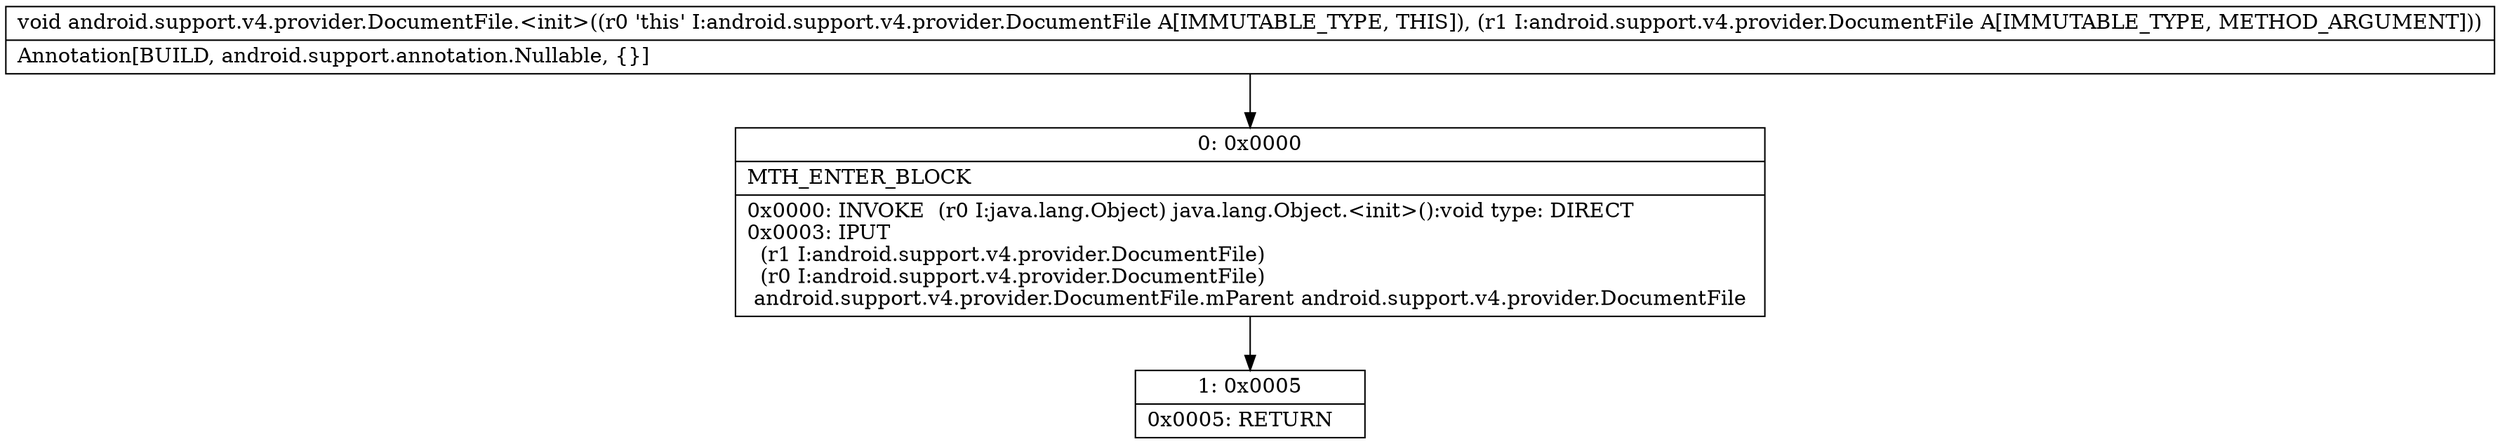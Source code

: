 digraph "CFG forandroid.support.v4.provider.DocumentFile.\<init\>(Landroid\/support\/v4\/provider\/DocumentFile;)V" {
Node_0 [shape=record,label="{0\:\ 0x0000|MTH_ENTER_BLOCK\l|0x0000: INVOKE  (r0 I:java.lang.Object) java.lang.Object.\<init\>():void type: DIRECT \l0x0003: IPUT  \l  (r1 I:android.support.v4.provider.DocumentFile)\l  (r0 I:android.support.v4.provider.DocumentFile)\l android.support.v4.provider.DocumentFile.mParent android.support.v4.provider.DocumentFile \l}"];
Node_1 [shape=record,label="{1\:\ 0x0005|0x0005: RETURN   \l}"];
MethodNode[shape=record,label="{void android.support.v4.provider.DocumentFile.\<init\>((r0 'this' I:android.support.v4.provider.DocumentFile A[IMMUTABLE_TYPE, THIS]), (r1 I:android.support.v4.provider.DocumentFile A[IMMUTABLE_TYPE, METHOD_ARGUMENT]))  | Annotation[BUILD, android.support.annotation.Nullable, \{\}]\l}"];
MethodNode -> Node_0;
Node_0 -> Node_1;
}

